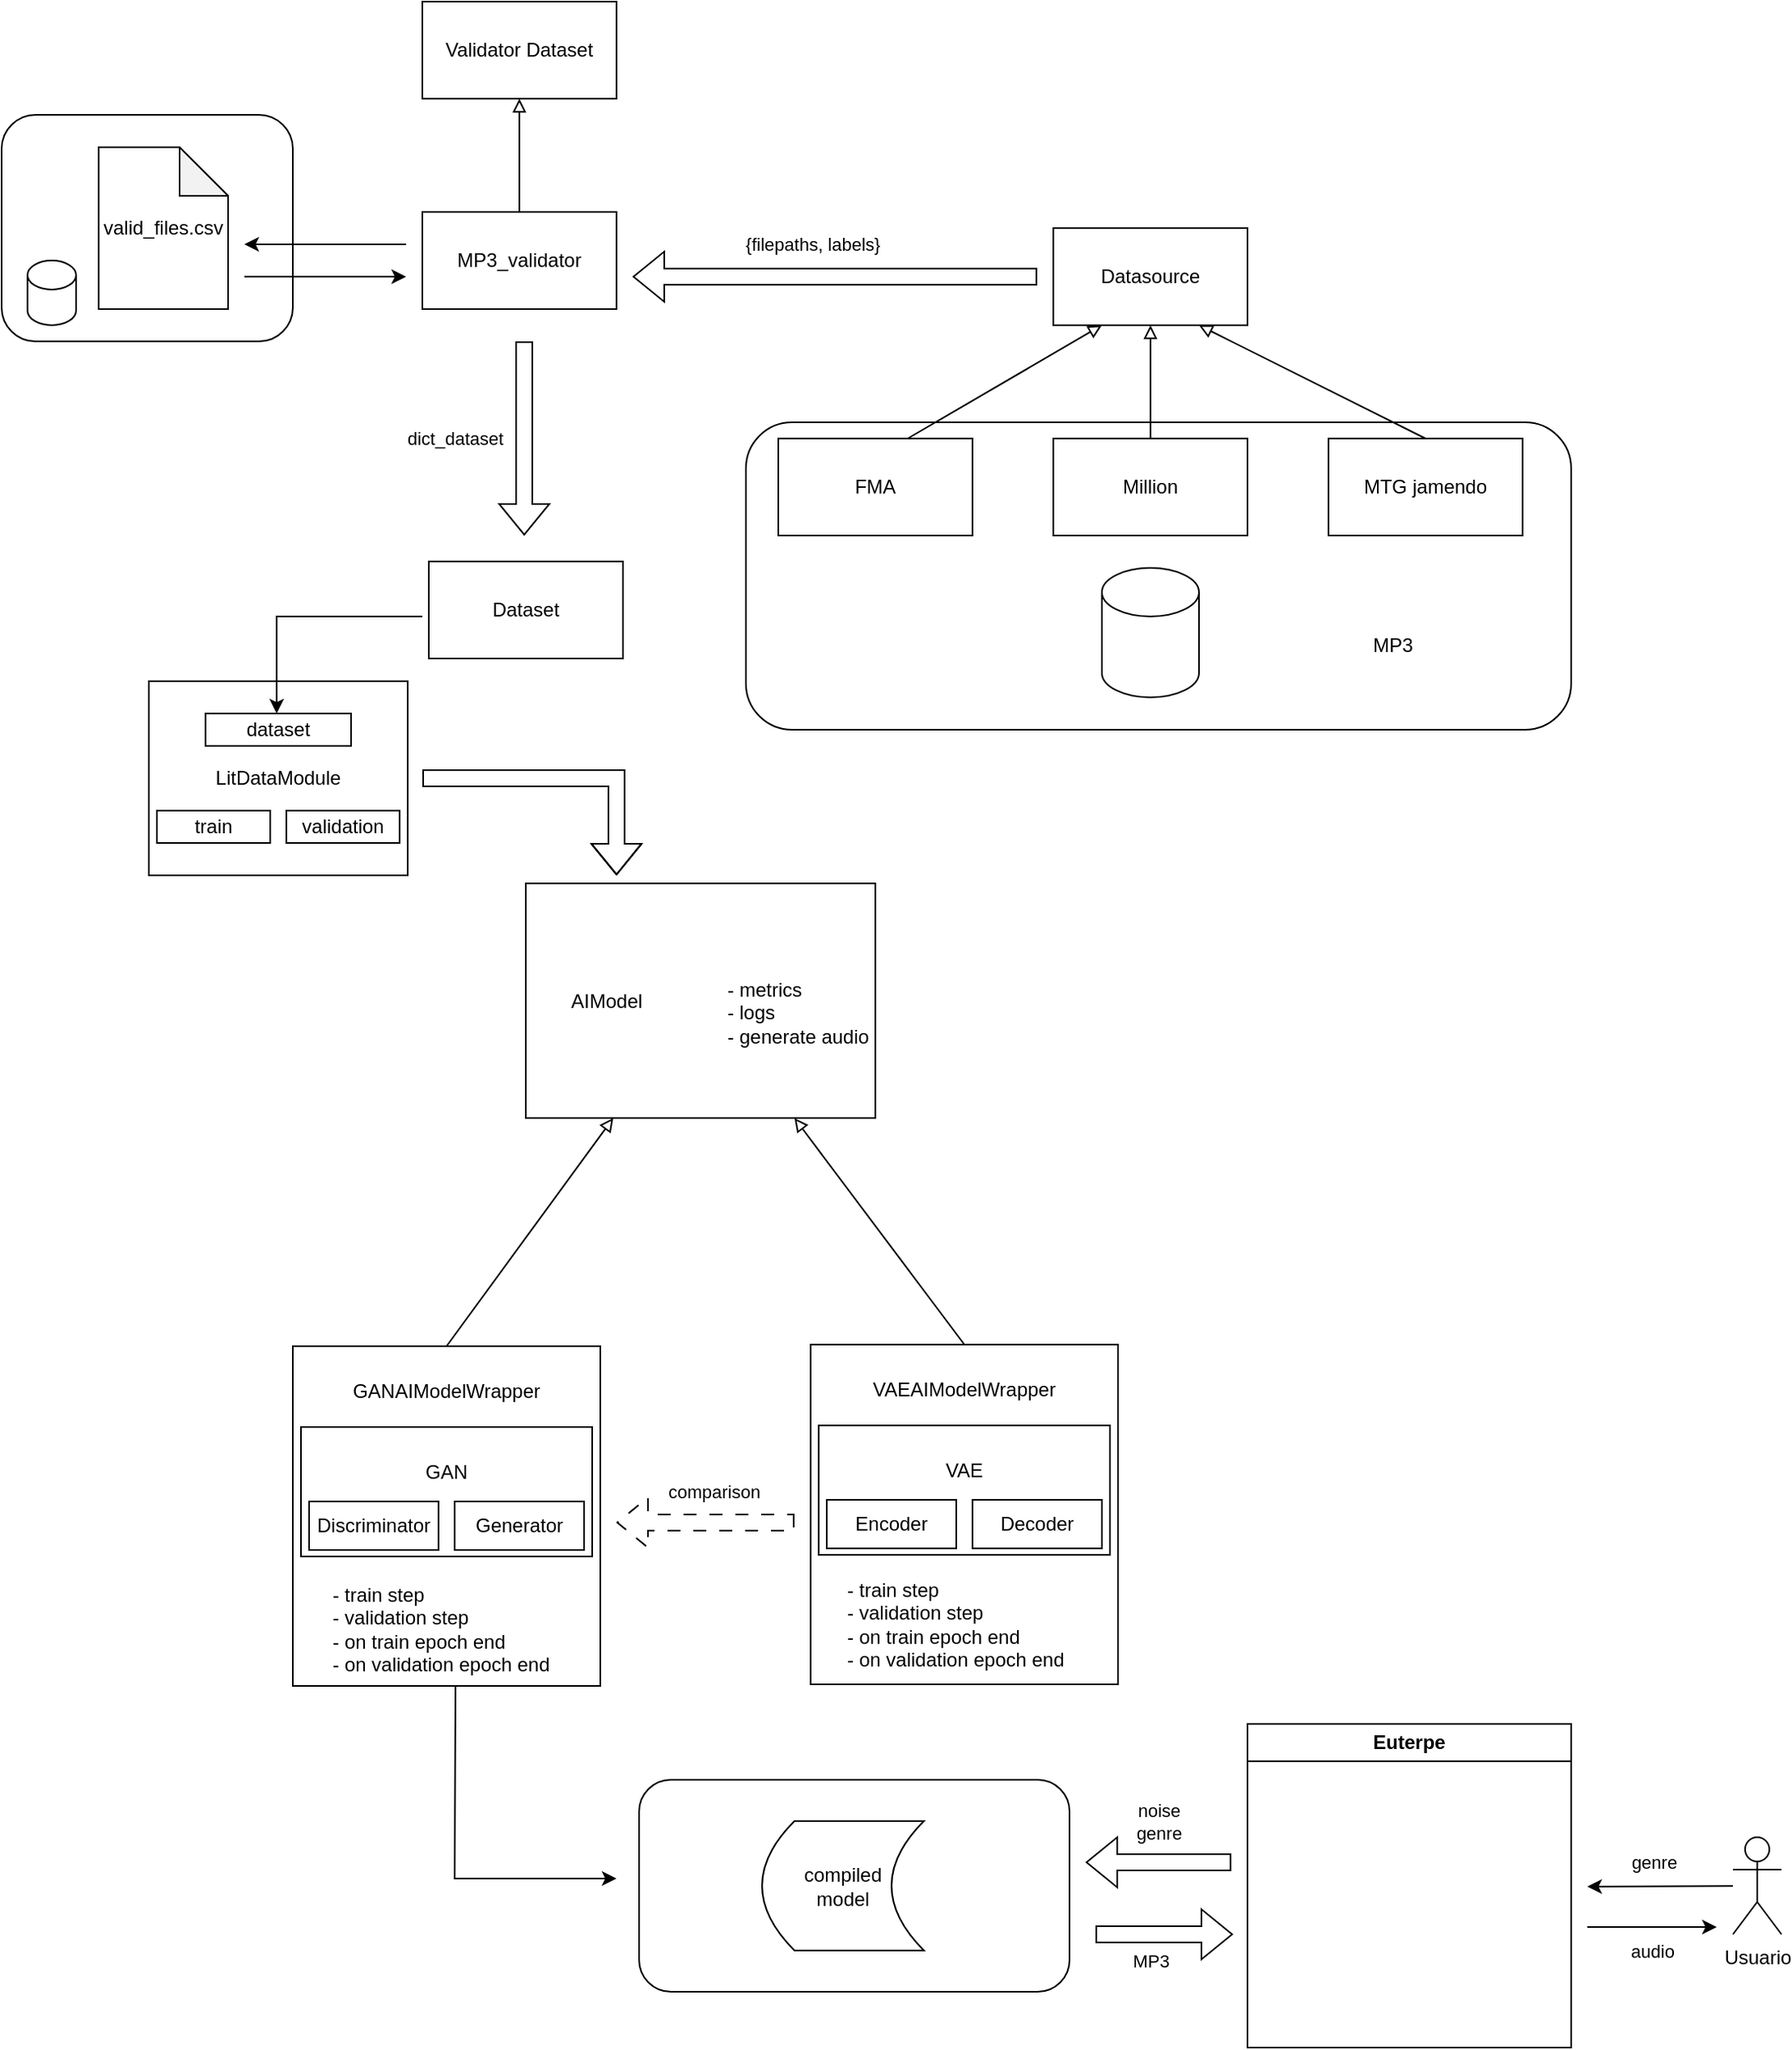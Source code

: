 <mxfile version="26.2.2">
  <diagram name="Page-1" id="BmvLOZqxG9asDE2gqq18">
    <mxGraphModel dx="1188" dy="829" grid="1" gridSize="10" guides="1" tooltips="1" connect="1" arrows="1" fold="1" page="1" pageScale="1" pageWidth="827" pageHeight="1169" math="0" shadow="0">
      <root>
        <mxCell id="0" />
        <mxCell id="1" parent="0" />
        <mxCell id="mR5br-HFFlUpTuxSKlOb-67" value="" style="rounded=1;whiteSpace=wrap;html=1;" vertex="1" parent="1">
          <mxGeometry x="424" y="1109" width="266" height="131" as="geometry" />
        </mxCell>
        <mxCell id="mR5br-HFFlUpTuxSKlOb-29" value="LitDataModule" style="rounded=0;whiteSpace=wrap;html=1;" vertex="1" parent="1">
          <mxGeometry x="121" y="430" width="160" height="120" as="geometry" />
        </mxCell>
        <mxCell id="mR5br-HFFlUpTuxSKlOb-27" value="" style="rounded=1;whiteSpace=wrap;html=1;" vertex="1" parent="1">
          <mxGeometry x="30" y="80" width="180" height="140" as="geometry" />
        </mxCell>
        <mxCell id="mR5br-HFFlUpTuxSKlOb-13" value="" style="group" vertex="1" connectable="0" parent="1">
          <mxGeometry x="490" y="150" width="510" height="310" as="geometry" />
        </mxCell>
        <mxCell id="mR5br-HFFlUpTuxSKlOb-12" value="&amp;nbsp; &amp;nbsp; &amp;nbsp; &amp;nbsp; &amp;nbsp; &amp;nbsp; &amp;nbsp; &amp;nbsp; &amp;nbsp;&lt;div&gt;&lt;br&gt;&lt;/div&gt;&lt;div&gt;&lt;br&gt;&lt;/div&gt;&lt;div&gt;&lt;br&gt;&lt;/div&gt;&lt;div&gt;&lt;br&gt;&lt;/div&gt;&lt;div&gt;&lt;br&gt;&lt;/div&gt;&lt;div style=&quot;text-align: right;&quot;&gt;&amp;nbsp; &amp;nbsp; &amp;nbsp; &amp;nbsp; &amp;nbsp; &amp;nbsp; &amp;nbsp; &amp;nbsp; &amp;nbsp; &amp;nbsp; &amp;nbsp; &amp;nbsp; &amp;nbsp; &amp;nbsp; &amp;nbsp; &amp;nbsp; &amp;nbsp; &amp;nbsp; &amp;nbsp; &amp;nbsp; &amp;nbsp; &amp;nbsp; &amp;nbsp; &amp;nbsp; &amp;nbsp; &amp;nbsp; &amp;nbsp; &amp;nbsp; &amp;nbsp; &amp;nbsp; &amp;nbsp; &amp;nbsp; &amp;nbsp; &amp;nbsp; &amp;nbsp; &amp;nbsp; &amp;nbsp; &amp;nbsp; &amp;nbsp; &amp;nbsp; &amp;nbsp; &amp;nbsp; &amp;nbsp; &amp;nbsp;MP3&lt;/div&gt;" style="rounded=1;whiteSpace=wrap;html=1;" vertex="1" parent="mR5br-HFFlUpTuxSKlOb-13">
          <mxGeometry y="120" width="510" height="190" as="geometry" />
        </mxCell>
        <mxCell id="mR5br-HFFlUpTuxSKlOb-10" value="" style="shape=cylinder3;whiteSpace=wrap;html=1;boundedLbl=1;backgroundOutline=1;size=15;" vertex="1" parent="mR5br-HFFlUpTuxSKlOb-13">
          <mxGeometry x="220" y="210" width="60" height="80" as="geometry" />
        </mxCell>
        <mxCell id="mR5br-HFFlUpTuxSKlOb-1" value="Datasource" style="rounded=0;whiteSpace=wrap;html=1;" vertex="1" parent="mR5br-HFFlUpTuxSKlOb-13">
          <mxGeometry x="190" width="120" height="60" as="geometry" />
        </mxCell>
        <mxCell id="mR5br-HFFlUpTuxSKlOb-2" value="FMA" style="rounded=0;whiteSpace=wrap;html=1;" vertex="1" parent="mR5br-HFFlUpTuxSKlOb-13">
          <mxGeometry x="20" y="130" width="120" height="60" as="geometry" />
        </mxCell>
        <mxCell id="mR5br-HFFlUpTuxSKlOb-3" value="Million" style="rounded=0;whiteSpace=wrap;html=1;" vertex="1" parent="mR5br-HFFlUpTuxSKlOb-13">
          <mxGeometry x="190" y="130" width="120" height="60" as="geometry" />
        </mxCell>
        <mxCell id="mR5br-HFFlUpTuxSKlOb-4" value="MTG jamendo" style="rounded=0;whiteSpace=wrap;html=1;" vertex="1" parent="mR5br-HFFlUpTuxSKlOb-13">
          <mxGeometry x="360" y="130" width="120" height="60" as="geometry" />
        </mxCell>
        <mxCell id="mR5br-HFFlUpTuxSKlOb-5" value="" style="endArrow=block;html=1;rounded=0;endFill=0;entryX=0.5;entryY=1;entryDx=0;entryDy=0;" edge="1" parent="mR5br-HFFlUpTuxSKlOb-13" source="mR5br-HFFlUpTuxSKlOb-3" target="mR5br-HFFlUpTuxSKlOb-1">
          <mxGeometry width="50" height="50" relative="1" as="geometry">
            <mxPoint x="180" y="410" as="sourcePoint" />
            <mxPoint x="250" y="80" as="targetPoint" />
          </mxGeometry>
        </mxCell>
        <mxCell id="mR5br-HFFlUpTuxSKlOb-7" value="" style="endArrow=block;html=1;rounded=0;endFill=0;entryX=0.25;entryY=1;entryDx=0;entryDy=0;" edge="1" parent="mR5br-HFFlUpTuxSKlOb-13">
          <mxGeometry width="50" height="50" relative="1" as="geometry">
            <mxPoint x="100" y="130" as="sourcePoint" />
            <mxPoint x="220" y="60" as="targetPoint" />
          </mxGeometry>
        </mxCell>
        <mxCell id="mR5br-HFFlUpTuxSKlOb-8" value="" style="endArrow=block;html=1;rounded=0;endFill=0;entryX=0.75;entryY=1;entryDx=0;entryDy=0;" edge="1" parent="mR5br-HFFlUpTuxSKlOb-13" target="mR5br-HFFlUpTuxSKlOb-1">
          <mxGeometry width="50" height="50" relative="1" as="geometry">
            <mxPoint x="420" y="130" as="sourcePoint" />
            <mxPoint x="540" y="60" as="targetPoint" />
          </mxGeometry>
        </mxCell>
        <mxCell id="mR5br-HFFlUpTuxSKlOb-19" value="" style="shape=flexArrow;endArrow=classic;html=1;rounded=0;" edge="1" parent="mR5br-HFFlUpTuxSKlOb-13">
          <mxGeometry width="50" height="50" relative="1" as="geometry">
            <mxPoint x="180" y="30" as="sourcePoint" />
            <mxPoint x="-70" y="30" as="targetPoint" />
          </mxGeometry>
        </mxCell>
        <mxCell id="mR5br-HFFlUpTuxSKlOb-21" value="{filepaths, labels}" style="edgeLabel;html=1;align=center;verticalAlign=middle;resizable=0;points=[];" vertex="1" connectable="0" parent="mR5br-HFFlUpTuxSKlOb-19">
          <mxGeometry x="0.112" y="-3" relative="1" as="geometry">
            <mxPoint y="-17" as="offset" />
          </mxGeometry>
        </mxCell>
        <mxCell id="mR5br-HFFlUpTuxSKlOb-14" value="Dataset" style="rounded=0;whiteSpace=wrap;html=1;" vertex="1" parent="1">
          <mxGeometry x="294" y="356" width="120" height="60" as="geometry" />
        </mxCell>
        <mxCell id="mR5br-HFFlUpTuxSKlOb-15" value="MP3_validator" style="rounded=0;whiteSpace=wrap;html=1;" vertex="1" parent="1">
          <mxGeometry x="290" y="140" width="120" height="60" as="geometry" />
        </mxCell>
        <mxCell id="mR5br-HFFlUpTuxSKlOb-16" value="Validator Dataset" style="rounded=0;whiteSpace=wrap;html=1;" vertex="1" parent="1">
          <mxGeometry x="290" y="10" width="120" height="60" as="geometry" />
        </mxCell>
        <mxCell id="mR5br-HFFlUpTuxSKlOb-17" value="" style="endArrow=block;html=1;rounded=0;entryX=0.5;entryY=1;entryDx=0;entryDy=0;exitX=0.5;exitY=0;exitDx=0;exitDy=0;endFill=0;" edge="1" parent="1" source="mR5br-HFFlUpTuxSKlOb-15" target="mR5br-HFFlUpTuxSKlOb-16">
          <mxGeometry width="50" height="50" relative="1" as="geometry">
            <mxPoint x="580" y="310" as="sourcePoint" />
            <mxPoint x="630" y="260" as="targetPoint" />
          </mxGeometry>
        </mxCell>
        <mxCell id="mR5br-HFFlUpTuxSKlOb-20" value="" style="shape=flexArrow;endArrow=classic;html=1;rounded=0;" edge="1" parent="1">
          <mxGeometry width="50" height="50" relative="1" as="geometry">
            <mxPoint x="353" y="220" as="sourcePoint" />
            <mxPoint x="353" y="340" as="targetPoint" />
          </mxGeometry>
        </mxCell>
        <mxCell id="mR5br-HFFlUpTuxSKlOb-22" value="dict_dataset" style="edgeLabel;html=1;align=center;verticalAlign=middle;resizable=0;points=[];" vertex="1" connectable="0" parent="mR5br-HFFlUpTuxSKlOb-20">
          <mxGeometry x="-0.514" y="2" relative="1" as="geometry">
            <mxPoint x="-45" y="31" as="offset" />
          </mxGeometry>
        </mxCell>
        <mxCell id="mR5br-HFFlUpTuxSKlOb-23" value="" style="endArrow=classic;html=1;rounded=0;" edge="1" parent="1">
          <mxGeometry width="50" height="50" relative="1" as="geometry">
            <mxPoint x="280" y="160" as="sourcePoint" />
            <mxPoint x="180" y="160" as="targetPoint" />
          </mxGeometry>
        </mxCell>
        <mxCell id="mR5br-HFFlUpTuxSKlOb-24" value="valid_files.csv" style="shape=note;whiteSpace=wrap;html=1;backgroundOutline=1;darkOpacity=0.05;" vertex="1" parent="1">
          <mxGeometry x="90" y="100" width="80" height="100" as="geometry" />
        </mxCell>
        <mxCell id="mR5br-HFFlUpTuxSKlOb-25" value="" style="endArrow=classic;html=1;rounded=0;" edge="1" parent="1">
          <mxGeometry width="50" height="50" relative="1" as="geometry">
            <mxPoint x="180" y="180" as="sourcePoint" />
            <mxPoint x="280" y="180" as="targetPoint" />
          </mxGeometry>
        </mxCell>
        <mxCell id="mR5br-HFFlUpTuxSKlOb-26" value="" style="shape=cylinder3;whiteSpace=wrap;html=1;boundedLbl=1;backgroundOutline=1;size=9;" vertex="1" parent="1">
          <mxGeometry x="46" y="170" width="30" height="40" as="geometry" />
        </mxCell>
        <mxCell id="mR5br-HFFlUpTuxSKlOb-30" value="" style="endArrow=classic;html=1;rounded=0;" edge="1" parent="1">
          <mxGeometry width="50" height="50" relative="1" as="geometry">
            <mxPoint x="290" y="390" as="sourcePoint" />
            <mxPoint x="200" y="450" as="targetPoint" />
            <Array as="points">
              <mxPoint x="200" y="390" />
            </Array>
          </mxGeometry>
        </mxCell>
        <mxCell id="mR5br-HFFlUpTuxSKlOb-31" value="dataset" style="rounded=0;whiteSpace=wrap;html=1;" vertex="1" parent="1">
          <mxGeometry x="156" y="450" width="90" height="20" as="geometry" />
        </mxCell>
        <mxCell id="mR5br-HFFlUpTuxSKlOb-32" value="train" style="rounded=0;whiteSpace=wrap;html=1;" vertex="1" parent="1">
          <mxGeometry x="126" y="510" width="70" height="20" as="geometry" />
        </mxCell>
        <mxCell id="mR5br-HFFlUpTuxSKlOb-33" value="validation" style="rounded=0;whiteSpace=wrap;html=1;" vertex="1" parent="1">
          <mxGeometry x="206" y="510" width="70" height="20" as="geometry" />
        </mxCell>
        <mxCell id="mR5br-HFFlUpTuxSKlOb-34" value="&amp;nbsp; &amp;nbsp; &amp;nbsp; &amp;nbsp; AIModel" style="rounded=0;whiteSpace=wrap;html=1;align=left;" vertex="1" parent="1">
          <mxGeometry x="354" y="555" width="216" height="145" as="geometry" />
        </mxCell>
        <mxCell id="mR5br-HFFlUpTuxSKlOb-37" value="" style="endArrow=block;html=1;rounded=0;exitX=0.5;exitY=0;exitDx=0;exitDy=0;endFill=0;entryX=0.25;entryY=1;entryDx=0;entryDy=0;" edge="1" parent="1" source="mR5br-HFFlUpTuxSKlOb-35" target="mR5br-HFFlUpTuxSKlOb-34">
          <mxGeometry width="50" height="50" relative="1" as="geometry">
            <mxPoint x="390" y="510" as="sourcePoint" />
            <mxPoint x="420" y="710" as="targetPoint" />
          </mxGeometry>
        </mxCell>
        <mxCell id="mR5br-HFFlUpTuxSKlOb-38" value="" style="endArrow=block;html=1;rounded=0;exitX=0.5;exitY=0;exitDx=0;exitDy=0;endFill=0;" edge="1" parent="1" source="mR5br-HFFlUpTuxSKlOb-36">
          <mxGeometry width="50" height="50" relative="1" as="geometry">
            <mxPoint x="330" y="690" as="sourcePoint" />
            <mxPoint x="520" y="700" as="targetPoint" />
          </mxGeometry>
        </mxCell>
        <mxCell id="mR5br-HFFlUpTuxSKlOb-51" value="" style="shape=flexArrow;endArrow=classic;html=1;rounded=0;" edge="1" parent="1">
          <mxGeometry width="50" height="50" relative="1" as="geometry">
            <mxPoint x="290" y="490" as="sourcePoint" />
            <mxPoint x="410" y="550" as="targetPoint" />
            <Array as="points">
              <mxPoint x="410" y="490" />
            </Array>
          </mxGeometry>
        </mxCell>
        <mxCell id="mR5br-HFFlUpTuxSKlOb-56" value="&lt;span style=&quot;color: light-dark(rgb(0, 0, 0), rgb(255, 255, 255)); background-color: transparent;&quot;&gt;&amp;nbsp; - metrics&amp;nbsp;&lt;/span&gt;&lt;br style=&quot;&quot;&gt;&lt;span style=&quot;color: light-dark(rgb(0, 0, 0), rgb(255, 255, 255)); background-color: transparent;&quot;&gt;&amp;nbsp; - logs&lt;/span&gt;&lt;br style=&quot;&quot;&gt;&lt;span style=&quot;&quot;&gt;&amp;nbsp; - generate audio&lt;/span&gt;" style="text;html=1;align=left;verticalAlign=middle;whiteSpace=wrap;rounded=0;" vertex="1" parent="1">
          <mxGeometry x="470" y="600" width="120" height="70" as="geometry" />
        </mxCell>
        <mxCell id="mR5br-HFFlUpTuxSKlOb-60" value="" style="group" vertex="1" connectable="0" parent="1">
          <mxGeometry x="210" y="841" width="380" height="260" as="geometry" />
        </mxCell>
        <mxCell id="mR5br-HFFlUpTuxSKlOb-35" value="&lt;div&gt;&lt;br&gt;&lt;/div&gt;GANAIModelWrapper" style="rounded=0;whiteSpace=wrap;html=1;verticalAlign=top;container=0;" vertex="1" parent="mR5br-HFFlUpTuxSKlOb-60">
          <mxGeometry width="190" height="210" as="geometry" />
        </mxCell>
        <mxCell id="mR5br-HFFlUpTuxSKlOb-55" value="&amp;nbsp; - train step&lt;div&gt;&amp;nbsp; - validation step&lt;/div&gt;&lt;div&gt;&amp;nbsp; - on train epoch end&lt;/div&gt;&lt;div&gt;&amp;nbsp; - on validation epoch end&lt;/div&gt;" style="text;html=1;align=left;verticalAlign=middle;whiteSpace=wrap;rounded=0;container=0;" vertex="1" parent="mR5br-HFFlUpTuxSKlOb-60">
          <mxGeometry x="16" y="140" width="169" height="70" as="geometry" />
        </mxCell>
        <mxCell id="mR5br-HFFlUpTuxSKlOb-61" value="" style="shape=flexArrow;endArrow=classic;html=1;rounded=0;dashed=1;dashPattern=8 8;" edge="1" parent="mR5br-HFFlUpTuxSKlOb-60">
          <mxGeometry width="50" height="50" relative="1" as="geometry">
            <mxPoint x="310" y="109" as="sourcePoint" />
            <mxPoint x="200" y="109" as="targetPoint" />
          </mxGeometry>
        </mxCell>
        <mxCell id="mR5br-HFFlUpTuxSKlOb-62" value="comparison" style="edgeLabel;html=1;align=center;verticalAlign=middle;resizable=0;points=[];" vertex="1" connectable="0" parent="mR5br-HFFlUpTuxSKlOb-61">
          <mxGeometry x="-0.327" relative="1" as="geometry">
            <mxPoint x="-13" y="-19" as="offset" />
          </mxGeometry>
        </mxCell>
        <mxCell id="mR5br-HFFlUpTuxSKlOb-39" value="&lt;div&gt;&lt;br&gt;&lt;/div&gt;GAN" style="rounded=0;whiteSpace=wrap;html=1;verticalAlign=top;" vertex="1" parent="mR5br-HFFlUpTuxSKlOb-60">
          <mxGeometry x="5" y="50" width="180" height="80" as="geometry" />
        </mxCell>
        <mxCell id="mR5br-HFFlUpTuxSKlOb-40" value="Discriminator" style="rounded=0;whiteSpace=wrap;html=1;" vertex="1" parent="mR5br-HFFlUpTuxSKlOb-60">
          <mxGeometry x="10" y="96" width="80" height="30" as="geometry" />
        </mxCell>
        <mxCell id="mR5br-HFFlUpTuxSKlOb-42" value="Generator" style="rounded=0;whiteSpace=wrap;html=1;" vertex="1" parent="mR5br-HFFlUpTuxSKlOb-60">
          <mxGeometry x="100" y="96" width="80" height="30" as="geometry" />
        </mxCell>
        <mxCell id="mR5br-HFFlUpTuxSKlOb-63" value="Euterpe" style="swimlane;whiteSpace=wrap;html=1;" vertex="1" parent="1">
          <mxGeometry x="800" y="1074.5" width="200" height="200" as="geometry" />
        </mxCell>
        <mxCell id="mR5br-HFFlUpTuxSKlOb-64" value="Usuario" style="shape=umlActor;verticalLabelPosition=bottom;verticalAlign=top;html=1;outlineConnect=0;" vertex="1" parent="1">
          <mxGeometry x="1100" y="1144.5" width="30" height="60" as="geometry" />
        </mxCell>
        <mxCell id="mR5br-HFFlUpTuxSKlOb-65" value="compiled&lt;div&gt;model&lt;/div&gt;" style="shape=dataStorage;whiteSpace=wrap;html=1;fixedSize=1;size=20;" vertex="1" parent="1">
          <mxGeometry x="500" y="1134.5" width="100" height="80" as="geometry" />
        </mxCell>
        <mxCell id="mR5br-HFFlUpTuxSKlOb-66" value="" style="endArrow=classic;html=1;rounded=0;exitX=0.5;exitY=1;exitDx=0;exitDy=0;" edge="1" parent="1" source="mR5br-HFFlUpTuxSKlOb-55">
          <mxGeometry width="50" height="50" relative="1" as="geometry">
            <mxPoint x="610" y="1210" as="sourcePoint" />
            <mxPoint x="410" y="1170" as="targetPoint" />
            <Array as="points">
              <mxPoint x="310" y="1170" />
            </Array>
          </mxGeometry>
        </mxCell>
        <mxCell id="mR5br-HFFlUpTuxSKlOb-36" value="&lt;div&gt;&lt;br&gt;&lt;/div&gt;VAEAIModelWrapper" style="rounded=0;whiteSpace=wrap;html=1;verticalAlign=top;" vertex="1" parent="1">
          <mxGeometry x="530" y="840" width="190" height="210" as="geometry" />
        </mxCell>
        <mxCell id="mR5br-HFFlUpTuxSKlOb-57" value="&amp;nbsp; - train step&lt;div&gt;&amp;nbsp; - validation step&lt;/div&gt;&lt;div&gt;&amp;nbsp; - on train epoch end&lt;/div&gt;&lt;div&gt;&amp;nbsp; - on validation epoch end&lt;/div&gt;" style="text;html=1;align=left;verticalAlign=middle;whiteSpace=wrap;rounded=0;" vertex="1" parent="1">
          <mxGeometry x="544" y="978" width="162" height="69" as="geometry" />
        </mxCell>
        <mxCell id="mR5br-HFFlUpTuxSKlOb-47" value="" style="group" vertex="1" connectable="0" parent="1">
          <mxGeometry x="535" y="890" width="180" height="80" as="geometry" />
        </mxCell>
        <mxCell id="mR5br-HFFlUpTuxSKlOb-48" value="&lt;div&gt;&lt;br&gt;&lt;/div&gt;VAE" style="rounded=0;whiteSpace=wrap;html=1;verticalAlign=top;" vertex="1" parent="mR5br-HFFlUpTuxSKlOb-47">
          <mxGeometry width="180" height="80" as="geometry" />
        </mxCell>
        <mxCell id="mR5br-HFFlUpTuxSKlOb-49" value="Encoder" style="rounded=0;whiteSpace=wrap;html=1;" vertex="1" parent="mR5br-HFFlUpTuxSKlOb-47">
          <mxGeometry x="5" y="46" width="80" height="30" as="geometry" />
        </mxCell>
        <mxCell id="mR5br-HFFlUpTuxSKlOb-50" value="Decoder" style="rounded=0;whiteSpace=wrap;html=1;" vertex="1" parent="mR5br-HFFlUpTuxSKlOb-47">
          <mxGeometry x="95" y="46" width="80" height="30" as="geometry" />
        </mxCell>
        <mxCell id="mR5br-HFFlUpTuxSKlOb-72" value="" style="endArrow=classic;html=1;rounded=0;" edge="1" parent="1" source="mR5br-HFFlUpTuxSKlOb-64">
          <mxGeometry width="50" height="50" relative="1" as="geometry">
            <mxPoint x="610" y="1210" as="sourcePoint" />
            <mxPoint x="1010" y="1175" as="targetPoint" />
          </mxGeometry>
        </mxCell>
        <mxCell id="mR5br-HFFlUpTuxSKlOb-73" value="genre" style="edgeLabel;html=1;align=center;verticalAlign=middle;resizable=0;points=[];" vertex="1" connectable="0" parent="mR5br-HFFlUpTuxSKlOb-72">
          <mxGeometry x="-0.367" relative="1" as="geometry">
            <mxPoint x="-21" y="-15" as="offset" />
          </mxGeometry>
        </mxCell>
        <mxCell id="mR5br-HFFlUpTuxSKlOb-74" value="" style="shape=flexArrow;endArrow=classic;html=1;rounded=0;" edge="1" parent="1">
          <mxGeometry width="50" height="50" relative="1" as="geometry">
            <mxPoint x="790" y="1160" as="sourcePoint" />
            <mxPoint x="700" y="1160" as="targetPoint" />
          </mxGeometry>
        </mxCell>
        <mxCell id="mR5br-HFFlUpTuxSKlOb-75" value="noise&lt;br&gt;genre" style="edgeLabel;html=1;align=center;verticalAlign=middle;resizable=0;points=[];" vertex="1" connectable="0" parent="mR5br-HFFlUpTuxSKlOb-74">
          <mxGeometry x="-0.222" relative="1" as="geometry">
            <mxPoint x="-10" y="-25" as="offset" />
          </mxGeometry>
        </mxCell>
        <mxCell id="mR5br-HFFlUpTuxSKlOb-76" value="" style="shape=flexArrow;endArrow=classic;html=1;rounded=0;" edge="1" parent="1">
          <mxGeometry width="50" height="50" relative="1" as="geometry">
            <mxPoint x="706" y="1204.5" as="sourcePoint" />
            <mxPoint x="791" y="1204.5" as="targetPoint" />
          </mxGeometry>
        </mxCell>
        <mxCell id="mR5br-HFFlUpTuxSKlOb-77" value="MP3" style="edgeLabel;html=1;align=center;verticalAlign=middle;resizable=0;points=[];" vertex="1" connectable="0" parent="mR5br-HFFlUpTuxSKlOb-76">
          <mxGeometry x="-0.222" relative="1" as="geometry">
            <mxPoint x="1" y="16" as="offset" />
          </mxGeometry>
        </mxCell>
        <mxCell id="mR5br-HFFlUpTuxSKlOb-78" value="" style="endArrow=classic;html=1;rounded=0;" edge="1" parent="1">
          <mxGeometry width="50" height="50" relative="1" as="geometry">
            <mxPoint x="1010" y="1200" as="sourcePoint" />
            <mxPoint x="1090" y="1200" as="targetPoint" />
          </mxGeometry>
        </mxCell>
        <mxCell id="mR5br-HFFlUpTuxSKlOb-79" value="audio" style="edgeLabel;html=1;align=center;verticalAlign=middle;resizable=0;points=[];" vertex="1" connectable="0" parent="mR5br-HFFlUpTuxSKlOb-78">
          <mxGeometry x="-0.225" y="7" relative="1" as="geometry">
            <mxPoint x="9" y="22" as="offset" />
          </mxGeometry>
        </mxCell>
      </root>
    </mxGraphModel>
  </diagram>
</mxfile>
